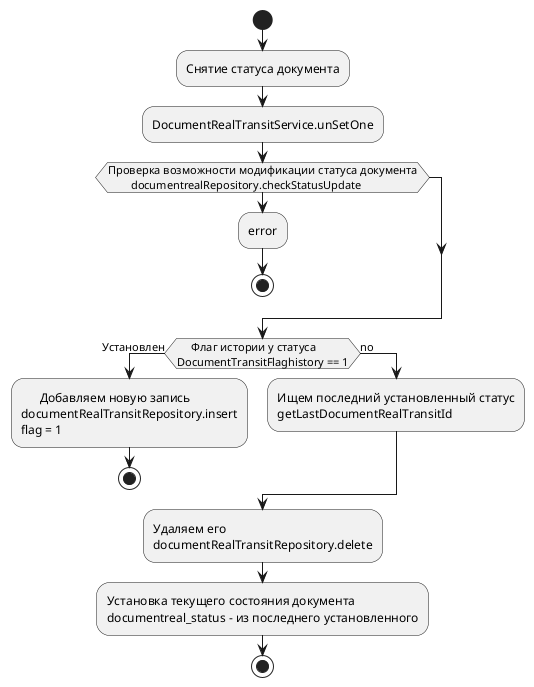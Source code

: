 @startuml
'https://plantuml.com/activity-diagram-beta

start
:Снятие статуса документа;
:DocumentRealTransitService.unSetOne;
if (Проверка возможности модификации статуса документа
        documentrealRepository.checkStatusUpdate) then
  :error;
  stop
endif
if (     Флаг истории у статуса
DocumentTransitFlaghistory == 1) then (Установлен)
  :      Добавляем новую запись
  documentRealTransitRepository.insert
  flag = 1;
  stop
else (no)
  :Ищем последний установленный статус
  getLastDocumentRealTransitId;
endif
:Удаляем его
documentRealTransitRepository.delete;

:Установка текущего состояния документа
documentreal_status - из последнего установленного;
stop

@enduml
